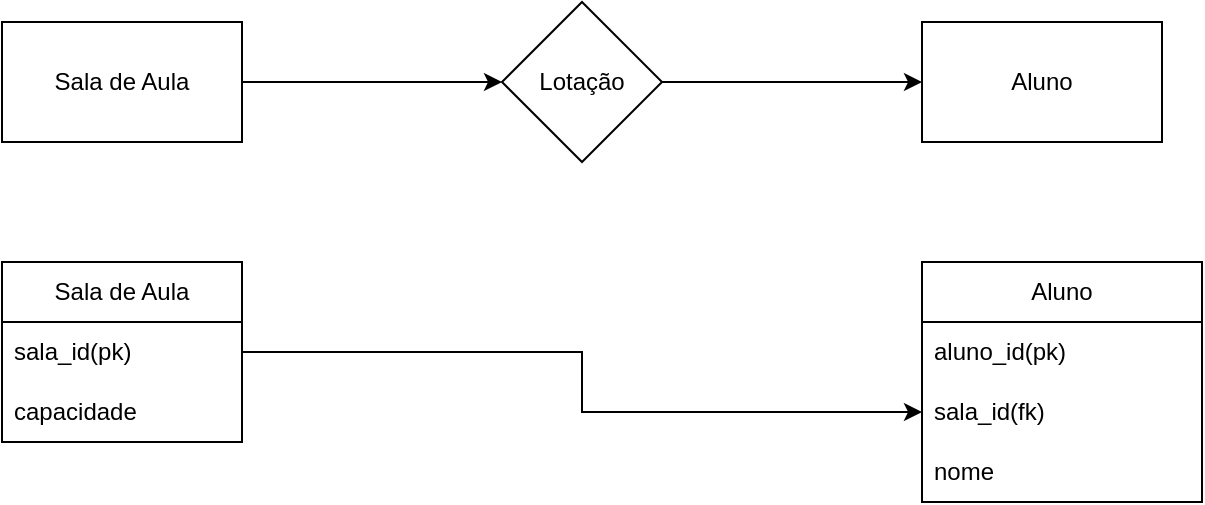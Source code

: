 <mxfile version="21.3.5" type="device">
  <diagram name="Página-1" id="spCpvLPf1D7C7PIEYjAn">
    <mxGraphModel dx="777" dy="522" grid="1" gridSize="10" guides="1" tooltips="1" connect="1" arrows="1" fold="1" page="1" pageScale="1" pageWidth="827" pageHeight="1169" math="0" shadow="0">
      <root>
        <mxCell id="0" />
        <mxCell id="1" parent="0" />
        <mxCell id="moRd9VxKz7pHEgaOmDz9-15" style="edgeStyle=orthogonalEdgeStyle;rounded=0;orthogonalLoop=1;jettySize=auto;html=1;exitX=1;exitY=0.5;exitDx=0;exitDy=0;entryX=0;entryY=0.5;entryDx=0;entryDy=0;" edge="1" parent="1" source="moRd9VxKz7pHEgaOmDz9-1" target="moRd9VxKz7pHEgaOmDz9-2">
          <mxGeometry relative="1" as="geometry" />
        </mxCell>
        <mxCell id="moRd9VxKz7pHEgaOmDz9-1" value="Sala de Aula" style="rounded=0;whiteSpace=wrap;html=1;" vertex="1" parent="1">
          <mxGeometry x="30" y="80" width="120" height="60" as="geometry" />
        </mxCell>
        <mxCell id="moRd9VxKz7pHEgaOmDz9-16" style="edgeStyle=orthogonalEdgeStyle;rounded=0;orthogonalLoop=1;jettySize=auto;html=1;exitX=1;exitY=0.5;exitDx=0;exitDy=0;entryX=0;entryY=0.5;entryDx=0;entryDy=0;" edge="1" parent="1" source="moRd9VxKz7pHEgaOmDz9-2" target="moRd9VxKz7pHEgaOmDz9-3">
          <mxGeometry relative="1" as="geometry" />
        </mxCell>
        <mxCell id="moRd9VxKz7pHEgaOmDz9-2" value="Lotação" style="rhombus;whiteSpace=wrap;html=1;" vertex="1" parent="1">
          <mxGeometry x="280" y="70" width="80" height="80" as="geometry" />
        </mxCell>
        <mxCell id="moRd9VxKz7pHEgaOmDz9-3" value="Aluno" style="rounded=0;whiteSpace=wrap;html=1;" vertex="1" parent="1">
          <mxGeometry x="490" y="80" width="120" height="60" as="geometry" />
        </mxCell>
        <mxCell id="moRd9VxKz7pHEgaOmDz9-4" value="Sala de Aula" style="swimlane;fontStyle=0;childLayout=stackLayout;horizontal=1;startSize=30;horizontalStack=0;resizeParent=1;resizeParentMax=0;resizeLast=0;collapsible=1;marginBottom=0;whiteSpace=wrap;html=1;" vertex="1" parent="1">
          <mxGeometry x="30" y="200" width="120" height="90" as="geometry" />
        </mxCell>
        <mxCell id="moRd9VxKz7pHEgaOmDz9-5" value="sala_id(pk)" style="text;strokeColor=none;fillColor=none;align=left;verticalAlign=middle;spacingLeft=4;spacingRight=4;overflow=hidden;points=[[0,0.5],[1,0.5]];portConstraint=eastwest;rotatable=0;whiteSpace=wrap;html=1;" vertex="1" parent="moRd9VxKz7pHEgaOmDz9-4">
          <mxGeometry y="30" width="120" height="30" as="geometry" />
        </mxCell>
        <mxCell id="moRd9VxKz7pHEgaOmDz9-6" value="capacidade" style="text;strokeColor=none;fillColor=none;align=left;verticalAlign=middle;spacingLeft=4;spacingRight=4;overflow=hidden;points=[[0,0.5],[1,0.5]];portConstraint=eastwest;rotatable=0;whiteSpace=wrap;html=1;" vertex="1" parent="moRd9VxKz7pHEgaOmDz9-4">
          <mxGeometry y="60" width="120" height="30" as="geometry" />
        </mxCell>
        <mxCell id="moRd9VxKz7pHEgaOmDz9-8" value="Aluno" style="swimlane;fontStyle=0;childLayout=stackLayout;horizontal=1;startSize=30;horizontalStack=0;resizeParent=1;resizeParentMax=0;resizeLast=0;collapsible=1;marginBottom=0;whiteSpace=wrap;html=1;" vertex="1" parent="1">
          <mxGeometry x="490" y="200" width="140" height="120" as="geometry" />
        </mxCell>
        <mxCell id="moRd9VxKz7pHEgaOmDz9-9" value="aluno_id(pk)" style="text;strokeColor=none;fillColor=none;align=left;verticalAlign=middle;spacingLeft=4;spacingRight=4;overflow=hidden;points=[[0,0.5],[1,0.5]];portConstraint=eastwest;rotatable=0;whiteSpace=wrap;html=1;" vertex="1" parent="moRd9VxKz7pHEgaOmDz9-8">
          <mxGeometry y="30" width="140" height="30" as="geometry" />
        </mxCell>
        <mxCell id="moRd9VxKz7pHEgaOmDz9-10" value="sala_id(fk)" style="text;strokeColor=none;fillColor=none;align=left;verticalAlign=middle;spacingLeft=4;spacingRight=4;overflow=hidden;points=[[0,0.5],[1,0.5]];portConstraint=eastwest;rotatable=0;whiteSpace=wrap;html=1;" vertex="1" parent="moRd9VxKz7pHEgaOmDz9-8">
          <mxGeometry y="60" width="140" height="30" as="geometry" />
        </mxCell>
        <mxCell id="moRd9VxKz7pHEgaOmDz9-11" value="nome" style="text;strokeColor=none;fillColor=none;align=left;verticalAlign=middle;spacingLeft=4;spacingRight=4;overflow=hidden;points=[[0,0.5],[1,0.5]];portConstraint=eastwest;rotatable=0;whiteSpace=wrap;html=1;" vertex="1" parent="moRd9VxKz7pHEgaOmDz9-8">
          <mxGeometry y="90" width="140" height="30" as="geometry" />
        </mxCell>
        <mxCell id="moRd9VxKz7pHEgaOmDz9-18" style="edgeStyle=orthogonalEdgeStyle;rounded=0;orthogonalLoop=1;jettySize=auto;html=1;entryX=0;entryY=0.5;entryDx=0;entryDy=0;" edge="1" parent="1" source="moRd9VxKz7pHEgaOmDz9-5" target="moRd9VxKz7pHEgaOmDz9-10">
          <mxGeometry relative="1" as="geometry" />
        </mxCell>
      </root>
    </mxGraphModel>
  </diagram>
</mxfile>
